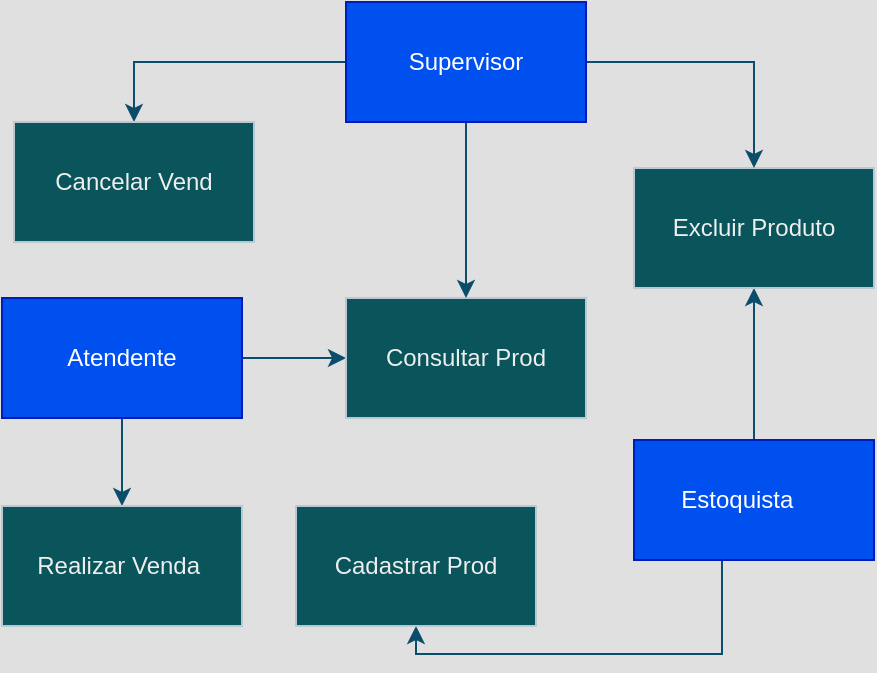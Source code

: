 <mxfile version="24.4.13" type="github">
  <diagram name="Página-1" id="ZnuKG7oiEYbDBymO3Cxp">
    <mxGraphModel dx="1434" dy="746" grid="0" gridSize="10" guides="1" tooltips="1" connect="1" arrows="1" fold="1" page="1" pageScale="1" pageWidth="827" pageHeight="1169" background="#E0E0E0" math="0" shadow="0">
      <root>
        <mxCell id="0" />
        <mxCell id="1" parent="0" />
        <mxCell id="LritLhVlbuT71aCa6HcX-32" value="" style="edgeStyle=orthogonalEdgeStyle;rounded=0;orthogonalLoop=1;jettySize=auto;html=1;strokeColor=#0B4D6A;" edge="1" parent="1" source="LritLhVlbuT71aCa6HcX-1" target="LritLhVlbuT71aCa6HcX-2">
          <mxGeometry relative="1" as="geometry" />
        </mxCell>
        <mxCell id="LritLhVlbuT71aCa6HcX-40" value="" style="edgeStyle=orthogonalEdgeStyle;rounded=0;orthogonalLoop=1;jettySize=auto;html=1;strokeColor=#0B4D6A;" edge="1" parent="1" source="LritLhVlbuT71aCa6HcX-1" target="LritLhVlbuT71aCa6HcX-4">
          <mxGeometry relative="1" as="geometry" />
        </mxCell>
        <mxCell id="LritLhVlbuT71aCa6HcX-1" value="Atendente" style="rounded=0;whiteSpace=wrap;html=1;labelBackgroundColor=none;fillColor=#0050ef;strokeColor=#001DBC;fontColor=#ffffff;" vertex="1" parent="1">
          <mxGeometry x="140" y="201" width="120" height="60" as="geometry" />
        </mxCell>
        <mxCell id="LritLhVlbuT71aCa6HcX-2" value="Realizar Venda&amp;nbsp;" style="rounded=0;whiteSpace=wrap;html=1;labelBackgroundColor=none;fillColor=#09555B;strokeColor=#BAC8D3;fontColor=#EEEEEE;" vertex="1" parent="1">
          <mxGeometry x="140" y="305" width="120" height="60" as="geometry" />
        </mxCell>
        <mxCell id="LritLhVlbuT71aCa6HcX-29" value="" style="edgeStyle=orthogonalEdgeStyle;rounded=0;orthogonalLoop=1;jettySize=auto;html=1;strokeColor=#0B4D6A;" edge="1" parent="1" source="LritLhVlbuT71aCa6HcX-3" target="LritLhVlbuT71aCa6HcX-5">
          <mxGeometry relative="1" as="geometry">
            <Array as="points">
              <mxPoint x="500" y="379" />
            </Array>
          </mxGeometry>
        </mxCell>
        <mxCell id="LritLhVlbuT71aCa6HcX-31" value="" style="edgeStyle=orthogonalEdgeStyle;rounded=0;orthogonalLoop=1;jettySize=auto;html=1;strokeColor=#0B4D6A;" edge="1" parent="1" source="LritLhVlbuT71aCa6HcX-3" target="LritLhVlbuT71aCa6HcX-6">
          <mxGeometry relative="1" as="geometry" />
        </mxCell>
        <mxCell id="LritLhVlbuT71aCa6HcX-3" value="Estoquista&amp;nbsp; &amp;nbsp; &amp;nbsp;" style="rounded=0;whiteSpace=wrap;html=1;labelBackgroundColor=none;fillColor=#0050ef;glass=0;shadow=0;fontColor=#ffffff;strokeColor=#001DBC;" vertex="1" parent="1">
          <mxGeometry x="456" y="272" width="120" height="60" as="geometry" />
        </mxCell>
        <mxCell id="LritLhVlbuT71aCa6HcX-4" value="Consultar Prod" style="rounded=0;whiteSpace=wrap;html=1;labelBackgroundColor=none;fillColor=#09555B;strokeColor=#BAC8D3;fontColor=#EEEEEE;" vertex="1" parent="1">
          <mxGeometry x="312" y="201" width="120" height="60" as="geometry" />
        </mxCell>
        <mxCell id="LritLhVlbuT71aCa6HcX-5" value="Cadastrar Prod" style="rounded=0;whiteSpace=wrap;html=1;labelBackgroundColor=none;fillColor=#09555B;strokeColor=#BAC8D3;fontColor=#EEEEEE;gradientColor=none;" vertex="1" parent="1">
          <mxGeometry x="287" y="305" width="120" height="60" as="geometry" />
        </mxCell>
        <mxCell id="LritLhVlbuT71aCa6HcX-6" value="Excluir Produto" style="rounded=0;whiteSpace=wrap;html=1;labelBackgroundColor=none;fillColor=#09555B;strokeColor=#BAC8D3;fontColor=#EEEEEE;" vertex="1" parent="1">
          <mxGeometry x="456" y="136" width="120" height="60" as="geometry" />
        </mxCell>
        <mxCell id="LritLhVlbuT71aCa6HcX-18" style="edgeStyle=orthogonalEdgeStyle;rounded=0;orthogonalLoop=1;jettySize=auto;html=1;entryX=0.5;entryY=0;entryDx=0;entryDy=0;labelBackgroundColor=none;strokeColor=#0B4D6A;fontColor=default;" edge="1" parent="1" source="LritLhVlbuT71aCa6HcX-7" target="LritLhVlbuT71aCa6HcX-13">
          <mxGeometry relative="1" as="geometry" />
        </mxCell>
        <mxCell id="LritLhVlbuT71aCa6HcX-26" style="edgeStyle=orthogonalEdgeStyle;rounded=0;orthogonalLoop=1;jettySize=auto;html=1;strokeColor=#0B4D6A;" edge="1" parent="1" source="LritLhVlbuT71aCa6HcX-7" target="LritLhVlbuT71aCa6HcX-6">
          <mxGeometry relative="1" as="geometry" />
        </mxCell>
        <mxCell id="LritLhVlbuT71aCa6HcX-37" value="" style="edgeStyle=orthogonalEdgeStyle;rounded=0;orthogonalLoop=1;jettySize=auto;html=1;strokeColor=#0B4D6A;" edge="1" parent="1" source="LritLhVlbuT71aCa6HcX-7" target="LritLhVlbuT71aCa6HcX-4">
          <mxGeometry relative="1" as="geometry" />
        </mxCell>
        <mxCell id="LritLhVlbuT71aCa6HcX-7" value="Supervisor" style="rounded=0;whiteSpace=wrap;html=1;labelBackgroundColor=none;fillColor=#0050ef;strokeColor=#001DBC;fontColor=#ffffff;" vertex="1" parent="1">
          <mxGeometry x="312" y="53" width="120" height="60" as="geometry" />
        </mxCell>
        <mxCell id="LritLhVlbuT71aCa6HcX-13" value="Cancelar Vend" style="rounded=0;whiteSpace=wrap;html=1;labelBackgroundColor=none;fillColor=#09555B;strokeColor=#BAC8D3;fontColor=#EEEEEE;" vertex="1" parent="1">
          <mxGeometry x="146" y="113" width="120" height="60" as="geometry" />
        </mxCell>
      </root>
    </mxGraphModel>
  </diagram>
</mxfile>
